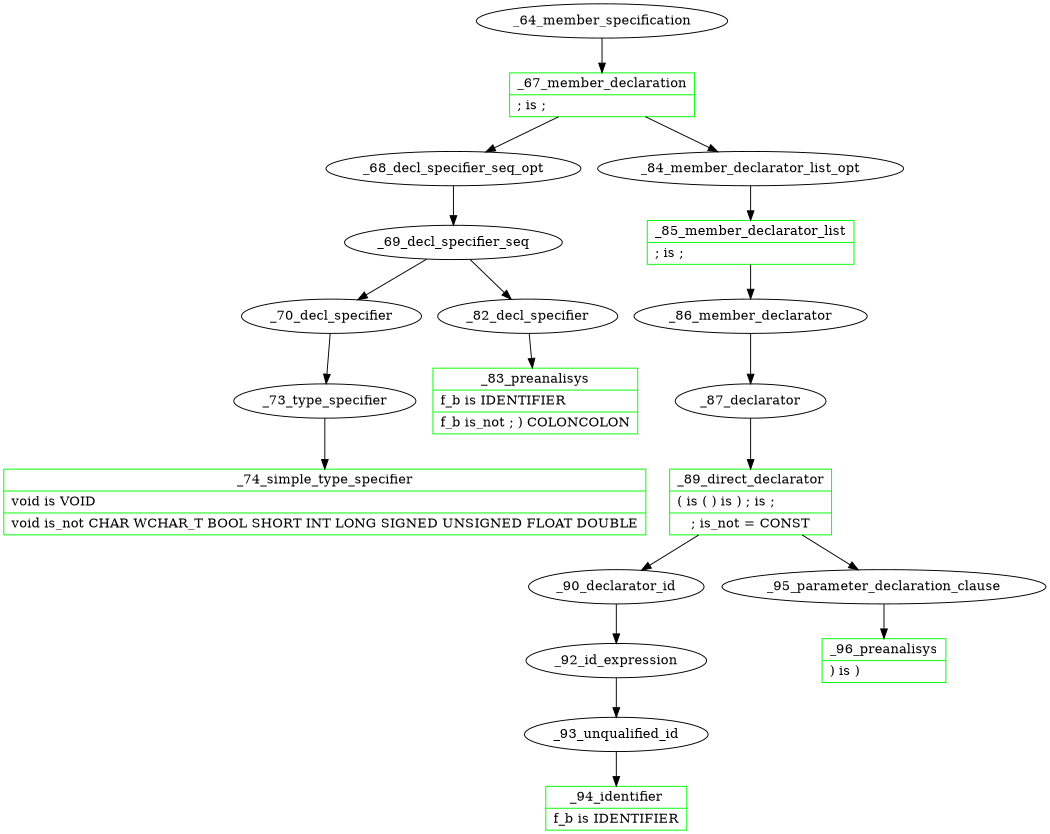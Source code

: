 digraph inner_classes_03 {
//	rankdir=LR;
	size="7,8!";

//  _CONTINUE_1 [label="..."]
//  _CONTINUE_2 [label="..."]

  _64_member_specification[label="_64_member_specification"]
//  _65_preanalisys[label="{_65_preanalisys|void\ is_not \_}", shape="record", color=black, style=dotted]
//  _66_access_specifier[label="{_66_access_specifier|void\ is_not PRIVATE\ PROTECTED\ PUBLIC}", shape="record", color=black, style=dotted]
  _67_member_declaration[label="{_67_member_declaration|; is  ; \l}", shape="record", color=green]
  _68_decl_specifier_seq_opt[label="_68_decl_specifier_seq_opt"]
  _69_decl_specifier_seq[label="_69_decl_specifier_seq"]
  _70_decl_specifier[label="_70_decl_specifier"]
//  _71_preanalisys[label="{_71_preanalisys|void\ is_not ;\ )\ COLONCOLON\ IDENTIFIER\ ~\ #}", shape="record", color=black, style=dotted]
//  _72_storage_class_specifier[label="{_72_storage_class_specifier|void\ is_not AUTO\ REGISTER\ STATIC\ EXTERN\ MUTABLE}", shape="record", color=black, style=dotted]
  _73_type_specifier[label="_73_type_specifier"]
  _74_simple_type_specifier[label="{_74_simple_type_specifier|void is VOID\l|void\ is_not CHAR\ WCHAR_T\ BOOL\ SHORT\ INT\ LONG\ SIGNED\ UNSIGNED\ FLOAT\ DOUBLE}", shape="record", color=green]
//  _75_type_name[label="_75_type_name"]
//  _76_class_name[label="{_76_class_name|void\ is_not CLASS_NAME}", shape="record", color=black, style=dotted]
//  _77_enum_name[label="{_77_enum_name|void\ is_not ENUM\ ENUM_NAME}", shape="record", color=black, style=dotted]
//  _78_typedef_name[label="{_78_typedef_name|void\ is_not TYPEDEF_NAME}", shape="record", color=black, style=dotted]
//  _79_nested_name_specifier[label="{_79_nested_name_specifier|void\ is_not CLASS_NAME\ NAMESPACE_NAME\ TEMPLATE_NAME}", shape="record", color=black, style=dotted]
//  _80_template_id[label="_80_template_id"]
//  _81_template_name[label="{_81_template_name|void\ is_not TEMPLATE_NAME}", shape="record", color=black, style=dotted]
  _82_decl_specifier[label="_82_decl_specifier"]
  _83_preanalisys[label="{_83_preanalisys|f_b is IDENTIFIER\l|f_b\ is_not ;\ )\ COLONCOLON}", shape="record", color=green]
  _84_member_declarator_list_opt[label="_84_member_declarator_list_opt"]
  _85_member_declarator_list[label="{_85_member_declarator_list|; is  ; \l}", shape="record", color=green]
  _86_member_declarator[label="_86_member_declarator"]
  _87_declarator[label="_87_declarator"]
//  _88_preanalisys[label="{_88_preanalisys|f_b\ is_not )\ ;}", shape="record", color=black, style=dotted]
  _89_direct_declarator[label="{_89_direct_declarator|( is  ( ) is  ) ; is  ; \l|;\ is_not =\ CONST}", shape="record", color=green]
  _90_declarator_id[label="_90_declarator_id"]
//  _91_COLONCOLON_opt[label="{_91_COLONCOLON_opt|f_b\ is_not COLONCOLON}", shape="record", color=black, style=dotted]
  _92_id_expression[label="_92_id_expression"]
  _93_unqualified_id[label="_93_unqualified_id"]
  _94_identifier[label="{_94_identifier|f_b is IDENTIFIER\l}", shape="record", color=green]
  _95_parameter_declaration_clause[label="_95_parameter_declaration_clause"]
  _96_preanalisys[label="{_96_preanalisys|) is  ) \l}", shape="record", color=green]


  _64_member_specification->_67_member_declaration;
  _67_member_declaration->_68_decl_specifier_seq_opt;
  _68_decl_specifier_seq_opt->_69_decl_specifier_seq;
  _69_decl_specifier_seq->_70_decl_specifier;
//  _70_decl_specifier->_71_preanalisys;
//  _70_decl_specifier->_72_storage_class_specifier;
  _70_decl_specifier->_73_type_specifier;
  _73_type_specifier->_74_simple_type_specifier;
//  _74_simple_type_specifier->_75_type_name;
//  _75_type_name->_76_class_name;
//  _75_type_name->_77_enum_name;
//  _75_type_name->_78_typedef_name;
//  _74_simple_type_specifier->_79_nested_name_specifier;
//  _74_simple_type_specifier->_80_template_id;
//  _80_template_id->_81_template_name;
  _69_decl_specifier_seq->_82_decl_specifier;
  _82_decl_specifier->_83_preanalisys;
  _67_member_declaration->_84_member_declarator_list_opt;
  _84_member_declarator_list_opt->_85_member_declarator_list;
  _85_member_declarator_list->_86_member_declarator;
  _86_member_declarator->_87_declarator;
//  _87_declarator->_88_preanalisys;
  _87_declarator->_89_direct_declarator;
  _89_direct_declarator->_90_declarator_id;
//  _90_declarator_id->_91_COLONCOLON_opt;
  _90_declarator_id->_92_id_expression;
  _92_id_expression->_93_unqualified_id;
  _93_unqualified_id->_94_identifier;
  _89_direct_declarator->_95_parameter_declaration_clause;
  _95_parameter_declaration_clause->_96_preanalisys;
}
